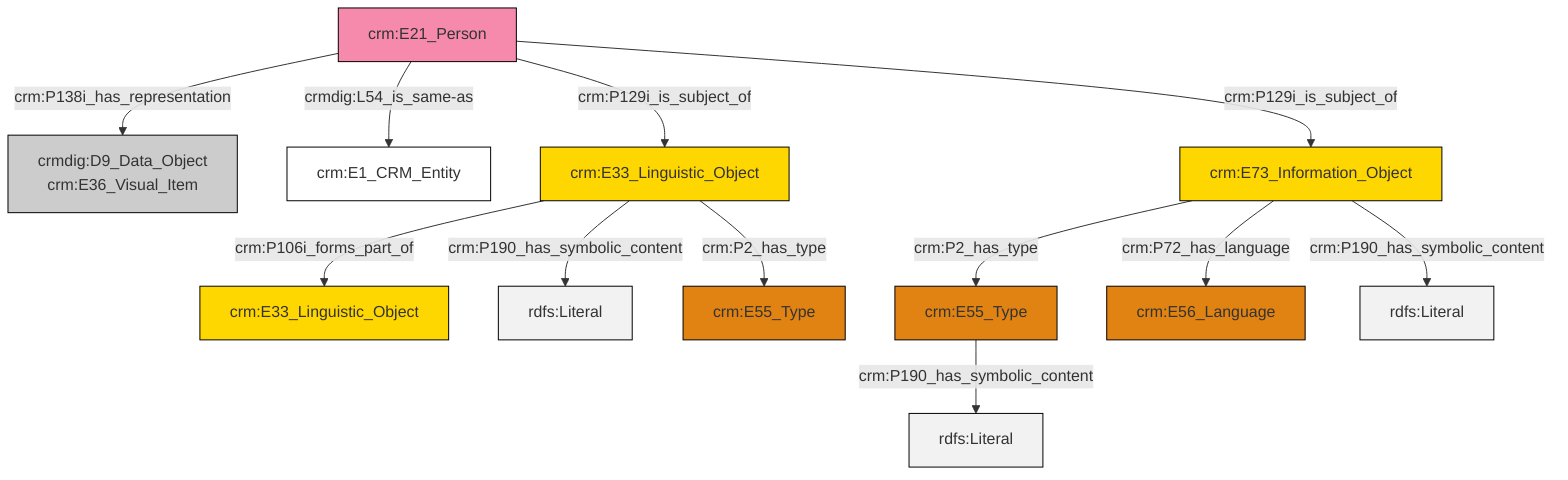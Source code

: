 graph TD
classDef Literal fill:#f2f2f2,stroke:#000000;
classDef CRM_Entity fill:#FFFFFF,stroke:#000000;
classDef Temporal_Entity fill:#00C9E6, stroke:#000000;
classDef Type fill:#E18312, stroke:#000000;
classDef Time-Span fill:#2C9C91, stroke:#000000;
classDef Appellation fill:#FFEB7F, stroke:#000000;
classDef Place fill:#008836, stroke:#000000;
classDef Persistent_Item fill:#B266B2, stroke:#000000;
classDef Conceptual_Object fill:#FFD700, stroke:#000000;
classDef Physical_Thing fill:#D2B48C, stroke:#000000;
classDef Actor fill:#f58aad, stroke:#000000;
classDef PC_Classes fill:#4ce600, stroke:#000000;
classDef Multi fill:#cccccc,stroke:#000000;

4["crm:E55_Type"]:::Type -->|crm:P190_has_symbolic_content| 5[rdfs:Literal]:::Literal
6["crm:E33_Linguistic_Object"]:::Conceptual_Object -->|crm:P106i_forms_part_of| 7["crm:E33_Linguistic_Object"]:::Conceptual_Object
8["crm:E73_Information_Object"]:::Conceptual_Object -->|crm:P2_has_type| 4["crm:E55_Type"]:::Type
8["crm:E73_Information_Object"]:::Conceptual_Object -->|crm:P72_has_language| 11["crm:E56_Language"]:::Type
6["crm:E33_Linguistic_Object"]:::Conceptual_Object -->|crm:P190_has_symbolic_content| 12[rdfs:Literal]:::Literal
13["crm:E21_Person"]:::Actor -->|crm:P138i_has_representation| 0["crmdig:D9_Data_Object<br>crm:E36_Visual_Item"]:::Multi
13["crm:E21_Person"]:::Actor -->|crmdig:L54_is_same-as| 9["crm:E1_CRM_Entity"]:::CRM_Entity
13["crm:E21_Person"]:::Actor -->|crm:P129i_is_subject_of| 6["crm:E33_Linguistic_Object"]:::Conceptual_Object
6["crm:E33_Linguistic_Object"]:::Conceptual_Object -->|crm:P2_has_type| 2["crm:E55_Type"]:::Type
8["crm:E73_Information_Object"]:::Conceptual_Object -->|crm:P190_has_symbolic_content| 22[rdfs:Literal]:::Literal
13["crm:E21_Person"]:::Actor -->|crm:P129i_is_subject_of| 8["crm:E73_Information_Object"]:::Conceptual_Object